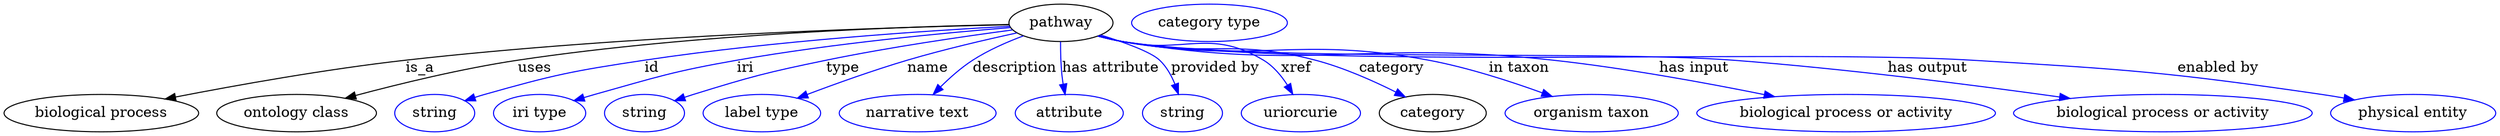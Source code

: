 digraph {
	graph [bb="0,0,2396.9,123"];
	node [label="\N"];
	pathway	[height=0.5,
		label=pathway,
		pos="1015.6,105",
		width=1.3902];
	"biological process"	[height=0.5,
		pos="93.592,18",
		width=2.5998];
	pathway -> "biological process"	[label=is_a,
		lp="400.59,61.5",
		pos="e,155.32,31.631 965.69,103.14 859.06,100.9 601.24,93.207 386.59,69 310.61,60.431 224.42,45.03 165.3,33.577"];
	"ontology class"	[height=0.5,
		pos="281.59,18",
		width=2.1304];
	pathway -> "ontology class"	[label=uses,
		lp="512.09,61.5",
		pos="e,328.76,32.351 965.47,103.32 872.39,101.47 666.74,94.58 495.59,69 441.68,60.942 381.29,46.305 338.44,34.942"];
	id	[color=blue,
		height=0.5,
		label=string,
		pos="414.59,18",
		width=1.0652];
	pathway -> id	[color=blue,
		label=id,
		lp="624.59,61.5",
		pos="e,443.59,29.954 966.35,101.61 890.93,97.506 742.44,87.708 617.59,69 547.94,58.562 530.38,55.131 462.59,36 459.49,35.124 456.29,34.151 \
453.09,33.129",
		style=solid];
	iri	[color=blue,
		height=0.5,
		label="iri type",
		pos="515.59,18",
		width=1.2277];
	pathway -> iri	[color=blue,
		label=iri,
		lp="714.59,61.5",
		pos="e,548.9,29.879 967.16,100.38 906.09,95.385 798.04,85.129 706.59,69 644.91,58.121 629.94,52.747 569.59,36 566.02,35.009 562.33,33.941 \
558.63,32.84",
		style=solid];
	type	[color=blue,
		height=0.5,
		label=string,
		pos="616.59,18",
		width=1.0652];
	pathway -> type	[color=blue,
		label=type,
		lp="806.59,61.5",
		pos="e,645.53,29.944 969.24,98.168 923.58,92.099 851.95,81.71 790.59,69 733.49,57.17 719.29,53.27 663.59,36 660.83,35.145 658,34.225 \
655.15,33.271",
		style=solid];
	name	[color=blue,
		height=0.5,
		label="label type",
		pos="729.59,18",
		width=1.5707];
	pathway -> name	[color=blue,
		label=name,
		lp="888.59,61.5",
		pos="e,763.51,32.403 973.44,95.274 943.87,88.835 903.54,79.411 868.59,69 836.19,59.349 800.31,46.381 773.12,36.07",
		style=solid];
	description	[color=blue,
		height=0.5,
		label="narrative text",
		pos="879.59,18",
		width=2.0943];
	pathway -> description	[color=blue,
		label=description,
		lp="971.09,61.5",
		pos="e,893.85,36.011 979.33,92.577 963.65,86.77 945.51,78.841 930.59,69 919.86,61.925 909.46,52.383 900.88,43.532",
		style=solid];
	"has attribute"	[color=blue,
		height=0.5,
		label=attribute,
		pos="1024.6,18",
		width=1.4443];
	pathway -> "has attribute"	[color=blue,
		label="has attribute",
		lp="1063.6,61.5",
		pos="e,1020,35.966 1015.1,86.814 1015,77.14 1015.3,64.858 1016.6,54 1016.9,51.309 1017.4,48.522 1017.9,45.749",
		style=solid];
	"provided by"	[color=blue,
		height=0.5,
		label=string,
		pos="1132.6,18",
		width=1.0652];
	pathway -> "provided by"	[color=blue,
		label="provided by",
		lp="1164.1,61.5",
		pos="e,1128.7,36.312 1053.7,93.304 1076.2,86.347 1102,77.097 1110.6,69 1117.2,62.743 1122,54.117 1125.4,45.79",
		style=solid];
	xref	[color=blue,
		height=0.5,
		label=uriorcurie,
		pos="1246.6,18",
		width=1.5887];
	pathway -> xref	[color=blue,
		label=xref,
		lp="1242.1,61.5",
		pos="e,1238.8,36.246 1052.2,92.536 1059.6,90.49 1067.3,88.527 1074.6,87 1134.3,74.525 1158.3,100.3 1210.6,69 1220.1,63.316 1227.8,54.055 \
1233.6,45.039",
		style=solid];
	category	[height=0.5,
		pos="1373.6,18",
		width=1.4263];
	pathway -> category	[color=blue,
		label=category,
		lp="1334.1,61.5",
		pos="e,1347.1,33.652 1051.8,92.42 1059.3,90.357 1067.2,88.418 1074.6,87 1156.2,71.437 1180.3,90.072 1260.6,69 1287.5,61.935 1316.2,49.182 \
1337.9,38.324",
		style=solid];
	"in taxon"	[color=blue,
		height=0.5,
		label="organism taxon",
		pos="1526.6,18",
		width=2.3109];
	pathway -> "in taxon"	[color=blue,
		label="in taxon",
		lp="1456.6,61.5",
		pos="e,1488.6,34.038 1051.5,92.299 1059.1,90.219 1067,88.304 1074.6,87 1204,64.681 1240.5,93.114 1369.6,69 1407.1,61.987 1448.2,48.684 \
1479,37.562",
		style=solid];
	"has input"	[color=blue,
		height=0.5,
		label="biological process or activity",
		pos="1771.6,18",
		width=3.9899];
	pathway -> "has input"	[color=blue,
		label="has input",
		lp="1625.1,61.5",
		pos="e,1702.7,33.839 1051.2,92.282 1058.8,90.176 1066.9,88.255 1074.6,87 1256.8,57.233 1306.1,89.159 1489.6,69 1558.7,61.407 1636.5,47.188 \
1692.8,35.848",
		style=solid];
	"has output"	[color=blue,
		height=0.5,
		label="biological process or activity",
		pos="2076.6,18",
		width=3.9899];
	pathway -> "has output"	[color=blue,
		label="has output",
		lp="1850.1,61.5",
		pos="e,1987.2,32.147 1051.1,92.207 1058.8,90.106 1066.9,88.206 1074.6,87 1203.7,66.745 1532.2,78.847 1662.6,69 1770.5,60.851 1893.5,45.18 \
1977.2,33.545",
		style=solid];
	"enabled by"	[color=blue,
		height=0.5,
		label="physical entity",
		pos="2317.6,18",
		width=2.2026];
	pathway -> "enabled by"	[color=blue,
		label="enabled by",
		lp="2130.1,61.5",
		pos="e,2260.9,30.754 1051.1,92.156 1058.8,90.059 1066.9,88.173 1074.6,87 1254.3,59.601 1711.1,79.868 1892.6,69 2042.8,60.005 2080.7,57.629 \
2229.6,36 2236.4,35.008 2243.5,33.85 2250.6,32.613",
		style=solid];
	"named thing_category"	[color=blue,
		height=0.5,
		label="category type",
		pos="1158.6,105",
		width=2.0762];
}
